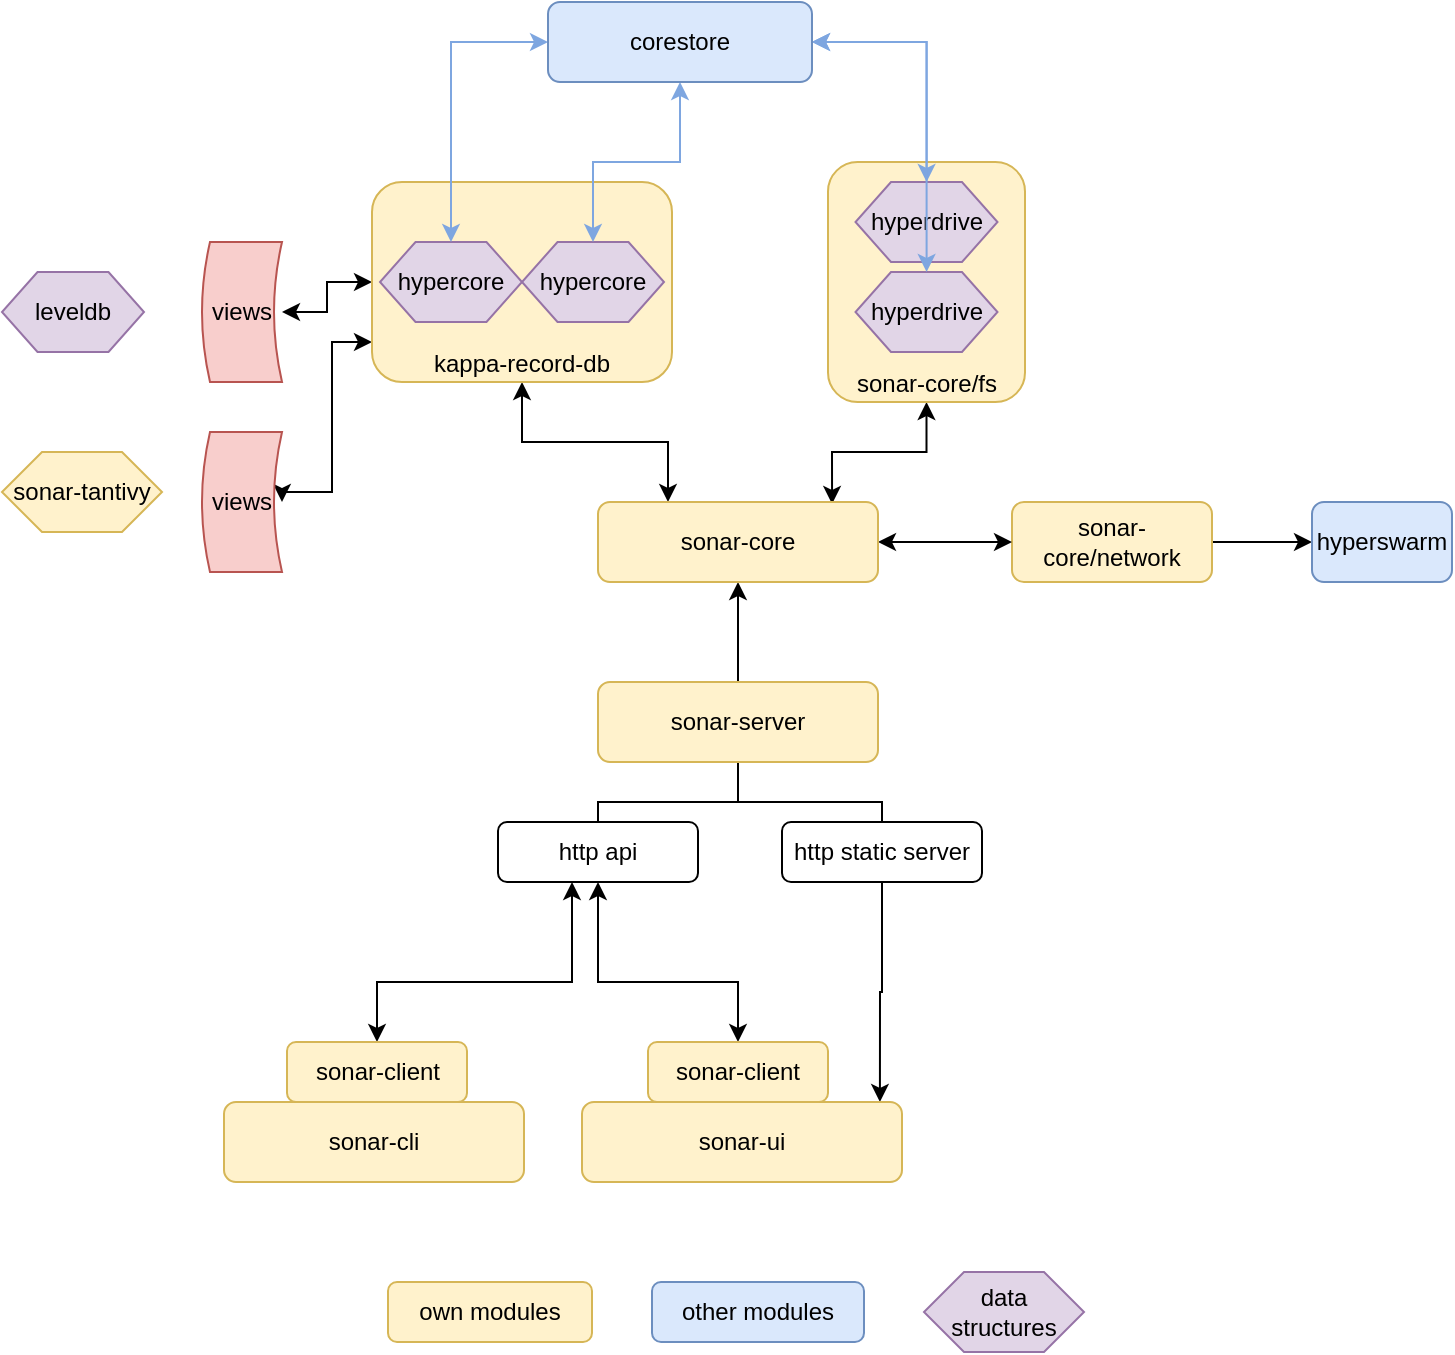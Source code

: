 <mxfile version="13.0.1" type="github" pages="3">
  <diagram id="LyZIkVX2aOX9mHSbe0mz" name="stack overview">
    <mxGraphModel dx="1418" dy="787" grid="1" gridSize="10" guides="1" tooltips="1" connect="1" arrows="1" fold="1" page="1" pageScale="1" pageWidth="827" pageHeight="1169" math="0" shadow="0">
      <root>
        <mxCell id="0" />
        <mxCell id="1" parent="0" />
        <mxCell id="rpyFK-Tkp6SyWC3vnBH1-12" style="edgeStyle=orthogonalEdgeStyle;rounded=0;orthogonalLoop=1;jettySize=auto;html=1;entryX=0.836;entryY=0.025;entryDx=0;entryDy=0;entryPerimeter=0;startArrow=classic;startFill=1;" edge="1" parent="1" source="rpyFK-Tkp6SyWC3vnBH1-11" target="a60Kt4dlwiP7y3tnzwGO-1">
          <mxGeometry relative="1" as="geometry" />
        </mxCell>
        <mxCell id="rpyFK-Tkp6SyWC3vnBH1-11" value="&lt;div&gt;sonar-core/fs&lt;/div&gt;" style="rounded=1;whiteSpace=wrap;html=1;labelPosition=center;verticalLabelPosition=middle;align=center;verticalAlign=bottom;fillColor=#fff2cc;strokeColor=#d6b656;" vertex="1" parent="1">
          <mxGeometry x="488" y="150" width="98.5" height="120" as="geometry" />
        </mxCell>
        <mxCell id="BrRFW0T1MFmaTLkrv0Lz-18" style="edgeStyle=orthogonalEdgeStyle;rounded=0;orthogonalLoop=1;jettySize=auto;html=1;startArrow=classic;startFill=1;" parent="1" source="BrRFW0T1MFmaTLkrv0Lz-5" target="BrRFW0T1MFmaTLkrv0Lz-12" edge="1">
          <mxGeometry relative="1" as="geometry" />
        </mxCell>
        <mxCell id="a60Kt4dlwiP7y3tnzwGO-7" style="edgeStyle=orthogonalEdgeStyle;rounded=0;orthogonalLoop=1;jettySize=auto;html=1;entryX=1;entryY=0.5;entryDx=0;entryDy=0;startArrow=classic;startFill=1;" parent="1" source="BrRFW0T1MFmaTLkrv0Lz-5" target="BrRFW0T1MFmaTLkrv0Lz-15" edge="1">
          <mxGeometry relative="1" as="geometry">
            <Array as="points">
              <mxPoint x="240" y="240" />
              <mxPoint x="240" y="315" />
              <mxPoint x="215" y="315" />
            </Array>
          </mxGeometry>
        </mxCell>
        <mxCell id="rpyFK-Tkp6SyWC3vnBH1-19" style="edgeStyle=orthogonalEdgeStyle;rounded=0;orthogonalLoop=1;jettySize=auto;html=1;entryX=0.25;entryY=0;entryDx=0;entryDy=0;startArrow=classic;startFill=1;strokeColor=#000000;" edge="1" parent="1" source="BrRFW0T1MFmaTLkrv0Lz-5" target="a60Kt4dlwiP7y3tnzwGO-1">
          <mxGeometry relative="1" as="geometry" />
        </mxCell>
        <mxCell id="BrRFW0T1MFmaTLkrv0Lz-5" value="kappa-record-db" style="rounded=1;whiteSpace=wrap;html=1;fillColor=#fff2cc;strokeColor=#d6b656;verticalAlign=bottom;" parent="1" vertex="1">
          <mxGeometry x="260" y="160" width="150" height="100" as="geometry" />
        </mxCell>
        <mxCell id="BrRFW0T1MFmaTLkrv0Lz-12" value="views" style="shape=dataStorage;whiteSpace=wrap;html=1;fillColor=#f8cecc;strokeColor=#b85450;" parent="1" vertex="1">
          <mxGeometry x="175" y="190" width="40" height="70" as="geometry" />
        </mxCell>
        <mxCell id="BrRFW0T1MFmaTLkrv0Lz-35" style="edgeStyle=orthogonalEdgeStyle;rounded=0;orthogonalLoop=1;jettySize=auto;html=1;endArrow=none;endFill=0;" parent="1" source="BrRFW0T1MFmaTLkrv0Lz-13" target="BrRFW0T1MFmaTLkrv0Lz-31" edge="1">
          <mxGeometry relative="1" as="geometry" />
        </mxCell>
        <mxCell id="BrRFW0T1MFmaTLkrv0Lz-37" style="edgeStyle=orthogonalEdgeStyle;rounded=0;orthogonalLoop=1;jettySize=auto;html=1;endArrow=none;endFill=0;" parent="1" source="BrRFW0T1MFmaTLkrv0Lz-13" target="BrRFW0T1MFmaTLkrv0Lz-30" edge="1">
          <mxGeometry relative="1" as="geometry" />
        </mxCell>
        <mxCell id="a60Kt4dlwiP7y3tnzwGO-3" style="edgeStyle=orthogonalEdgeStyle;rounded=0;orthogonalLoop=1;jettySize=auto;html=1;entryX=0.5;entryY=1;entryDx=0;entryDy=0;" parent="1" source="BrRFW0T1MFmaTLkrv0Lz-13" target="a60Kt4dlwiP7y3tnzwGO-1" edge="1">
          <mxGeometry relative="1" as="geometry" />
        </mxCell>
        <mxCell id="BrRFW0T1MFmaTLkrv0Lz-13" value="sonar-server" style="rounded=1;whiteSpace=wrap;html=1;fillColor=#fff2cc;strokeColor=#d6b656;" parent="1" vertex="1">
          <mxGeometry x="373" y="410" width="140" height="40" as="geometry" />
        </mxCell>
        <mxCell id="BrRFW0T1MFmaTLkrv0Lz-15" value="views" style="shape=dataStorage;whiteSpace=wrap;html=1;fillColor=#f8cecc;strokeColor=#b85450;" parent="1" vertex="1">
          <mxGeometry x="175" y="285" width="40" height="70" as="geometry" />
        </mxCell>
        <mxCell id="BrRFW0T1MFmaTLkrv0Lz-28" style="edgeStyle=orthogonalEdgeStyle;rounded=0;orthogonalLoop=1;jettySize=auto;html=1;" parent="1" source="BrRFW0T1MFmaTLkrv0Lz-20" target="BrRFW0T1MFmaTLkrv0Lz-21" edge="1">
          <mxGeometry relative="1" as="geometry" />
        </mxCell>
        <mxCell id="BrRFW0T1MFmaTLkrv0Lz-20" value="sonar-core/network" style="rounded=1;whiteSpace=wrap;html=1;fillColor=#fff2cc;strokeColor=#d6b656;" parent="1" vertex="1">
          <mxGeometry x="580" y="320" width="100" height="40" as="geometry" />
        </mxCell>
        <mxCell id="BrRFW0T1MFmaTLkrv0Lz-21" value="hyperswarm" style="rounded=1;whiteSpace=wrap;html=1;fillColor=#dae8fc;strokeColor=#6c8ebf;" parent="1" vertex="1">
          <mxGeometry x="730" y="320" width="70" height="40" as="geometry" />
        </mxCell>
        <mxCell id="a60Kt4dlwiP7y3tnzwGO-8" style="edgeStyle=orthogonalEdgeStyle;rounded=0;orthogonalLoop=1;jettySize=auto;html=1;startArrow=classic;startFill=1;" parent="1" source="BrRFW0T1MFmaTLkrv0Lz-30" target="BrRFW0T1MFmaTLkrv0Lz-42" edge="1">
          <mxGeometry relative="1" as="geometry">
            <Array as="points">
              <mxPoint x="373" y="560" />
              <mxPoint x="443" y="560" />
            </Array>
          </mxGeometry>
        </mxCell>
        <mxCell id="BrRFW0T1MFmaTLkrv0Lz-30" value="http api" style="rounded=1;whiteSpace=wrap;html=1;" parent="1" vertex="1">
          <mxGeometry x="323" y="480" width="100" height="30" as="geometry" />
        </mxCell>
        <mxCell id="BrRFW0T1MFmaTLkrv0Lz-39" style="edgeStyle=orthogonalEdgeStyle;rounded=0;orthogonalLoop=1;jettySize=auto;html=1;startArrow=none;startFill=0;endArrow=classic;endFill=1;entryX=0.931;entryY=0;entryDx=0;entryDy=0;entryPerimeter=0;" parent="1" source="BrRFW0T1MFmaTLkrv0Lz-31" target="BrRFW0T1MFmaTLkrv0Lz-32" edge="1">
          <mxGeometry relative="1" as="geometry" />
        </mxCell>
        <mxCell id="BrRFW0T1MFmaTLkrv0Lz-31" value="http static server" style="rounded=1;whiteSpace=wrap;html=1;" parent="1" vertex="1">
          <mxGeometry x="465" y="480" width="100" height="30" as="geometry" />
        </mxCell>
        <mxCell id="BrRFW0T1MFmaTLkrv0Lz-32" value="sonar-ui" style="rounded=1;whiteSpace=wrap;html=1;fillColor=#fff2cc;strokeColor=#d6b656;" parent="1" vertex="1">
          <mxGeometry x="365" y="620" width="160" height="40" as="geometry" />
        </mxCell>
        <mxCell id="BrRFW0T1MFmaTLkrv0Lz-42" value="sonar-client" style="rounded=1;whiteSpace=wrap;html=1;fillColor=#fff2cc;strokeColor=#d6b656;" parent="1" vertex="1">
          <mxGeometry x="398" y="590" width="90" height="30" as="geometry" />
        </mxCell>
        <mxCell id="BrRFW0T1MFmaTLkrv0Lz-44" value="own modules" style="rounded=1;whiteSpace=wrap;html=1;fillColor=#fff2cc;strokeColor=#d6b656;" parent="1" vertex="1">
          <mxGeometry x="268" y="710" width="102" height="30" as="geometry" />
        </mxCell>
        <mxCell id="BrRFW0T1MFmaTLkrv0Lz-46" value="hyperdrive" style="shape=hexagon;perimeter=hexagonPerimeter2;whiteSpace=wrap;html=1;fillColor=#e1d5e7;strokeColor=#9673a6;" parent="1" vertex="1">
          <mxGeometry x="501.75" y="205" width="71" height="40" as="geometry" />
        </mxCell>
        <mxCell id="BrRFW0T1MFmaTLkrv0Lz-48" value="hyperdrive" style="shape=hexagon;perimeter=hexagonPerimeter2;whiteSpace=wrap;html=1;fillColor=#e1d5e7;strokeColor=#9673a6;" parent="1" vertex="1">
          <mxGeometry x="501.75" y="160" width="71" height="40" as="geometry" />
        </mxCell>
        <mxCell id="BrRFW0T1MFmaTLkrv0Lz-49" value="leveldb" style="shape=hexagon;perimeter=hexagonPerimeter2;whiteSpace=wrap;html=1;fillColor=#e1d5e7;strokeColor=#9673a6;" parent="1" vertex="1">
          <mxGeometry x="75" y="205" width="71" height="40" as="geometry" />
        </mxCell>
        <mxCell id="BrRFW0T1MFmaTLkrv0Lz-50" value="sonar-tantivy" style="shape=hexagon;perimeter=hexagonPerimeter2;whiteSpace=wrap;html=1;fillColor=#fff2cc;strokeColor=#d6b656;" parent="1" vertex="1">
          <mxGeometry x="75" y="295" width="80" height="40" as="geometry" />
        </mxCell>
        <mxCell id="BrRFW0T1MFmaTLkrv0Lz-51" value="data structures" style="shape=hexagon;perimeter=hexagonPerimeter2;whiteSpace=wrap;html=1;fillColor=#e1d5e7;strokeColor=#9673a6;" parent="1" vertex="1">
          <mxGeometry x="536" y="705" width="80" height="40" as="geometry" />
        </mxCell>
        <mxCell id="BrRFW0T1MFmaTLkrv0Lz-52" value="other modules" style="rounded=1;whiteSpace=wrap;html=1;fillColor=#dae8fc;strokeColor=#6c8ebf;" parent="1" vertex="1">
          <mxGeometry x="400" y="710" width="106" height="30" as="geometry" />
        </mxCell>
        <mxCell id="rpyFK-Tkp6SyWC3vnBH1-10" style="edgeStyle=orthogonalEdgeStyle;rounded=0;orthogonalLoop=1;jettySize=auto;html=1;startArrow=classic;startFill=1;" edge="1" parent="1" source="a60Kt4dlwiP7y3tnzwGO-1" target="BrRFW0T1MFmaTLkrv0Lz-20">
          <mxGeometry relative="1" as="geometry" />
        </mxCell>
        <mxCell id="a60Kt4dlwiP7y3tnzwGO-1" value="sonar-core" style="rounded=1;whiteSpace=wrap;html=1;fillColor=#fff2cc;strokeColor=#d6b656;" parent="1" vertex="1">
          <mxGeometry x="373" y="320" width="140" height="40" as="geometry" />
        </mxCell>
        <mxCell id="rpyFK-Tkp6SyWC3vnBH1-1" value="&lt;div&gt;hypercore&lt;/div&gt;" style="shape=hexagon;perimeter=hexagonPerimeter2;whiteSpace=wrap;html=1;fillColor=#e1d5e7;strokeColor=#9673a6;" vertex="1" parent="1">
          <mxGeometry x="264" y="190" width="71" height="40" as="geometry" />
        </mxCell>
        <mxCell id="rpyFK-Tkp6SyWC3vnBH1-2" value="&lt;div&gt;hypercore&lt;/div&gt;" style="shape=hexagon;perimeter=hexagonPerimeter2;whiteSpace=wrap;html=1;fillColor=#e1d5e7;strokeColor=#9673a6;" vertex="1" parent="1">
          <mxGeometry x="335" y="190" width="71" height="40" as="geometry" />
        </mxCell>
        <mxCell id="rpyFK-Tkp6SyWC3vnBH1-4" value="sonar-cli" style="rounded=1;whiteSpace=wrap;html=1;fillColor=#fff2cc;strokeColor=#d6b656;" vertex="1" parent="1">
          <mxGeometry x="186" y="620" width="150" height="40" as="geometry" />
        </mxCell>
        <mxCell id="rpyFK-Tkp6SyWC3vnBH1-9" style="edgeStyle=orthogonalEdgeStyle;rounded=0;orthogonalLoop=1;jettySize=auto;html=1;entryX=0.37;entryY=1;entryDx=0;entryDy=0;entryPerimeter=0;startArrow=classic;startFill=1;" edge="1" parent="1" source="rpyFK-Tkp6SyWC3vnBH1-8" target="BrRFW0T1MFmaTLkrv0Lz-30">
          <mxGeometry relative="1" as="geometry">
            <Array as="points">
              <mxPoint x="263" y="560" />
              <mxPoint x="360" y="560" />
            </Array>
          </mxGeometry>
        </mxCell>
        <mxCell id="rpyFK-Tkp6SyWC3vnBH1-8" value="sonar-client" style="rounded=1;whiteSpace=wrap;html=1;fillColor=#fff2cc;strokeColor=#d6b656;" vertex="1" parent="1">
          <mxGeometry x="217.5" y="590" width="90" height="30" as="geometry" />
        </mxCell>
        <mxCell id="rpyFK-Tkp6SyWC3vnBH1-14" style="edgeStyle=orthogonalEdgeStyle;rounded=0;orthogonalLoop=1;jettySize=auto;html=1;entryX=0.5;entryY=0;entryDx=0;entryDy=0;startArrow=classic;startFill=1;strokeColor=#7EA6E0;" edge="1" parent="1" source="rpyFK-Tkp6SyWC3vnBH1-13" target="rpyFK-Tkp6SyWC3vnBH1-1">
          <mxGeometry relative="1" as="geometry" />
        </mxCell>
        <mxCell id="rpyFK-Tkp6SyWC3vnBH1-15" style="edgeStyle=orthogonalEdgeStyle;rounded=0;orthogonalLoop=1;jettySize=auto;html=1;entryX=0.5;entryY=0;entryDx=0;entryDy=0;startArrow=classic;startFill=1;strokeColor=#7EA6E0;" edge="1" parent="1" source="rpyFK-Tkp6SyWC3vnBH1-13" target="rpyFK-Tkp6SyWC3vnBH1-2">
          <mxGeometry relative="1" as="geometry" />
        </mxCell>
        <mxCell id="rpyFK-Tkp6SyWC3vnBH1-16" style="edgeStyle=orthogonalEdgeStyle;rounded=0;orthogonalLoop=1;jettySize=auto;html=1;startArrow=classic;startFill=1;strokeColor=#7EA6E0;" edge="1" parent="1" source="rpyFK-Tkp6SyWC3vnBH1-13" target="BrRFW0T1MFmaTLkrv0Lz-48">
          <mxGeometry relative="1" as="geometry" />
        </mxCell>
        <mxCell id="rpyFK-Tkp6SyWC3vnBH1-17" style="edgeStyle=orthogonalEdgeStyle;rounded=0;orthogonalLoop=1;jettySize=auto;html=1;startArrow=classic;startFill=1;strokeColor=#7EA6E0;" edge="1" parent="1" source="rpyFK-Tkp6SyWC3vnBH1-13" target="BrRFW0T1MFmaTLkrv0Lz-46">
          <mxGeometry relative="1" as="geometry" />
        </mxCell>
        <mxCell id="rpyFK-Tkp6SyWC3vnBH1-13" value="corestore" style="rounded=1;whiteSpace=wrap;html=1;fillColor=#dae8fc;strokeColor=#6c8ebf;" vertex="1" parent="1">
          <mxGeometry x="348" y="70" width="132" height="40" as="geometry" />
        </mxCell>
      </root>
    </mxGraphModel>
  </diagram>
  <diagram id="cnA5syuYo0d1uhU0JSar" name="bots">
    <mxGraphModel dx="1897" dy="947" grid="1" gridSize="10" guides="1" tooltips="1" connect="1" arrows="1" fold="1" page="1" pageScale="1" pageWidth="827" pageHeight="1169" math="0" shadow="0">
      <root>
        <mxCell id="BJcOlARVHZpzZAdNJk6J-0" />
        <mxCell id="BJcOlARVHZpzZAdNJk6J-1" parent="BJcOlARVHZpzZAdNJk6J-0" />
        <mxCell id="QC97Cmk_uKGFO3M2MT5K-0" value="hyperdrive&lt;br&gt;&lt;font color=&quot;#ff3399&quot;&gt;c6&lt;/font&gt;" style="shape=hexagon;perimeter=hexagonPerimeter2;whiteSpace=wrap;html=1;fillColor=#e1d5e7;strokeColor=#9673a6;" parent="BJcOlARVHZpzZAdNJk6J-1" vertex="1">
          <mxGeometry x="370.5" y="55" width="71" height="40" as="geometry" />
        </mxCell>
        <mxCell id="QC97Cmk_uKGFO3M2MT5K-1" value="Variante 1" style="text;html=1;resizable=0;points=[];autosize=1;align=left;verticalAlign=top;spacingTop=-4;" parent="BJcOlARVHZpzZAdNJk6J-1" vertex="1">
          <mxGeometry x="240.5" y="25" width="70" height="20" as="geometry" />
        </mxCell>
        <mxCell id="QC97Cmk_uKGFO3M2MT5K-32" style="edgeStyle=orthogonalEdgeStyle;rounded=0;orthogonalLoop=1;jettySize=auto;html=1;startArrow=none;startFill=0;endArrow=classic;endFill=1;" parent="BJcOlARVHZpzZAdNJk6J-1" source="QC97Cmk_uKGFO3M2MT5K-4" target="QC97Cmk_uKGFO3M2MT5K-13" edge="1">
          <mxGeometry relative="1" as="geometry" />
        </mxCell>
        <mxCell id="QC97Cmk_uKGFO3M2MT5K-4" value="archipel-server" style="rounded=1;whiteSpace=wrap;html=1;" parent="BJcOlARVHZpzZAdNJk6J-1" vertex="1">
          <mxGeometry x="345.5" y="195" width="130" height="50" as="geometry" />
        </mxCell>
        <mxCell id="QC97Cmk_uKGFO3M2MT5K-13" value="Island&lt;br&gt;&lt;font color=&quot;#ff0080&quot;&gt;f8&lt;/font&gt;" style="shape=process;whiteSpace=wrap;html=1;backgroundOutline=1;fillColor=#fff2cc;strokeColor=#d6b656;" parent="BJcOlARVHZpzZAdNJk6J-1" vertex="1">
          <mxGeometry x="353" y="120" width="115" height="40" as="geometry" />
        </mxCell>
        <mxCell id="QC97Cmk_uKGFO3M2MT5K-17" value="importer" style="rounded=1;whiteSpace=wrap;html=1;" parent="BJcOlARVHZpzZAdNJk6J-1" vertex="1">
          <mxGeometry x="590.5" y="80" width="130" height="50" as="geometry" />
        </mxCell>
        <mxCell id="QC97Cmk_uKGFO3M2MT5K-19" style="edgeStyle=orthogonalEdgeStyle;rounded=0;orthogonalLoop=1;jettySize=auto;html=1;startArrow=none;startFill=0;endArrow=classic;endFill=1;" parent="BJcOlARVHZpzZAdNJk6J-1" source="QC97Cmk_uKGFO3M2MT5K-18" target="QC97Cmk_uKGFO3M2MT5K-4" edge="1">
          <mxGeometry relative="1" as="geometry" />
        </mxCell>
        <mxCell id="QC97Cmk_uKGFO3M2MT5K-20" value="HTTP" style="text;html=1;resizable=0;points=[];align=center;verticalAlign=middle;labelBackgroundColor=#ffffff;" parent="QC97Cmk_uKGFO3M2MT5K-19" vertex="1" connectable="0">
          <mxGeometry x="-0.462" y="-1" relative="1" as="geometry">
            <mxPoint as="offset" />
          </mxGeometry>
        </mxCell>
        <mxCell id="QC97Cmk_uKGFO3M2MT5K-18" value="archipel-client" style="rounded=1;whiteSpace=wrap;html=1;" parent="BJcOlARVHZpzZAdNJk6J-1" vertex="1">
          <mxGeometry x="590.5" y="145" width="130" height="50" as="geometry" />
        </mxCell>
        <mxCell id="QC97Cmk_uKGFO3M2MT5K-21" value="hyperdrive&lt;br&gt;&lt;font color=&quot;#ff3399&quot;&gt;c6&lt;/font&gt;" style="shape=hexagon;perimeter=hexagonPerimeter2;whiteSpace=wrap;html=1;fillColor=#e1d5e7;strokeColor=#9673a6;" parent="BJcOlARVHZpzZAdNJk6J-1" vertex="1">
          <mxGeometry x="380.5" y="335" width="71" height="40" as="geometry" />
        </mxCell>
        <mxCell id="QC97Cmk_uKGFO3M2MT5K-22" value="Variante 2" style="text;html=1;resizable=0;points=[];autosize=1;align=left;verticalAlign=top;spacingTop=-4;" parent="BJcOlARVHZpzZAdNJk6J-1" vertex="1">
          <mxGeometry x="250.5" y="305" width="70" height="20" as="geometry" />
        </mxCell>
        <mxCell id="QC97Cmk_uKGFO3M2MT5K-33" style="edgeStyle=orthogonalEdgeStyle;rounded=0;orthogonalLoop=1;jettySize=auto;html=1;startArrow=none;startFill=0;endArrow=classic;endFill=1;" parent="BJcOlARVHZpzZAdNJk6J-1" source="QC97Cmk_uKGFO3M2MT5K-23" target="QC97Cmk_uKGFO3M2MT5K-24" edge="1">
          <mxGeometry relative="1" as="geometry" />
        </mxCell>
        <mxCell id="QC97Cmk_uKGFO3M2MT5K-23" value="archipel-server" style="rounded=1;whiteSpace=wrap;html=1;" parent="BJcOlARVHZpzZAdNJk6J-1" vertex="1">
          <mxGeometry x="355.5" y="475" width="130" height="50" as="geometry" />
        </mxCell>
        <mxCell id="QC97Cmk_uKGFO3M2MT5K-24" value="Island&lt;br&gt;&lt;font color=&quot;#ff0080&quot;&gt;f8&lt;/font&gt;" style="shape=process;whiteSpace=wrap;html=1;backgroundOutline=1;fillColor=#fff2cc;strokeColor=#d6b656;" parent="BJcOlARVHZpzZAdNJk6J-1" vertex="1">
          <mxGeometry x="363" y="400" width="115" height="40" as="geometry" />
        </mxCell>
        <mxCell id="QC97Cmk_uKGFO3M2MT5K-29" style="edgeStyle=orthogonalEdgeStyle;rounded=0;orthogonalLoop=1;jettySize=auto;html=1;startArrow=none;startFill=0;endArrow=classic;endFill=1;" parent="BJcOlARVHZpzZAdNJk6J-1" source="QC97Cmk_uKGFO3M2MT5K-25" target="QC97Cmk_uKGFO3M2MT5K-23" edge="1">
          <mxGeometry relative="1" as="geometry" />
        </mxCell>
        <mxCell id="QC97Cmk_uKGFO3M2MT5K-30" value="JS module" style="text;html=1;resizable=0;points=[];align=center;verticalAlign=middle;labelBackgroundColor=#ffffff;" parent="QC97Cmk_uKGFO3M2MT5K-29" vertex="1" connectable="0">
          <mxGeometry x="-0.447" y="15" relative="1" as="geometry">
            <mxPoint x="-16" y="14" as="offset" />
          </mxGeometry>
        </mxCell>
        <mxCell id="QC97Cmk_uKGFO3M2MT5K-25" value="importer" style="rounded=1;whiteSpace=wrap;html=1;" parent="BJcOlARVHZpzZAdNJk6J-1" vertex="1">
          <mxGeometry x="605.5" y="435" width="100" height="40" as="geometry" />
        </mxCell>
        <mxCell id="QC97Cmk_uKGFO3M2MT5K-35" value="Variante 3" style="text;html=1;resizable=0;points=[];autosize=1;align=left;verticalAlign=top;spacingTop=-4;" parent="BJcOlARVHZpzZAdNJk6J-1" vertex="1">
          <mxGeometry x="248" y="595" width="70" height="20" as="geometry" />
        </mxCell>
        <mxCell id="QC97Cmk_uKGFO3M2MT5K-36" style="edgeStyle=orthogonalEdgeStyle;rounded=0;orthogonalLoop=1;jettySize=auto;html=1;startArrow=none;startFill=0;endArrow=classic;endFill=1;" parent="BJcOlARVHZpzZAdNJk6J-1" source="QC97Cmk_uKGFO3M2MT5K-37" target="QC97Cmk_uKGFO3M2MT5K-38" edge="1">
          <mxGeometry relative="1" as="geometry" />
        </mxCell>
        <mxCell id="QC97Cmk_uKGFO3M2MT5K-37" value="archipel-server" style="rounded=1;whiteSpace=wrap;html=1;" parent="BJcOlARVHZpzZAdNJk6J-1" vertex="1">
          <mxGeometry x="348" y="805" width="130" height="50" as="geometry" />
        </mxCell>
        <mxCell id="QC97Cmk_uKGFO3M2MT5K-38" value="Island&lt;br&gt;&lt;font color=&quot;#ff0080&quot;&gt;f8&lt;/font&gt;" style="shape=process;whiteSpace=wrap;html=1;backgroundOutline=1;fillColor=#fff2cc;strokeColor=#d6b656;" parent="BJcOlARVHZpzZAdNJk6J-1" vertex="1">
          <mxGeometry x="355.5" y="730" width="115" height="40" as="geometry" />
        </mxCell>
        <mxCell id="QC97Cmk_uKGFO3M2MT5K-42" value="hyperdrive&lt;br&gt;&lt;font color=&quot;#ff3399&quot;&gt;c6&lt;/font&gt;" style="shape=hexagon;perimeter=hexagonPerimeter2;whiteSpace=wrap;html=1;fillColor=#e1d5e7;strokeColor=#9673a6;" parent="BJcOlARVHZpzZAdNJk6J-1" vertex="1">
          <mxGeometry x="709" y="665" width="71" height="40" as="geometry" />
        </mxCell>
        <mxCell id="QC97Cmk_uKGFO3M2MT5K-43" style="edgeStyle=orthogonalEdgeStyle;rounded=0;orthogonalLoop=1;jettySize=auto;html=1;startArrow=none;startFill=0;endArrow=classic;endFill=1;" parent="BJcOlARVHZpzZAdNJk6J-1" source="QC97Cmk_uKGFO3M2MT5K-44" target="QC97Cmk_uKGFO3M2MT5K-45" edge="1">
          <mxGeometry relative="1" as="geometry" />
        </mxCell>
        <mxCell id="QC97Cmk_uKGFO3M2MT5K-44" value="archipel-server&lt;br&gt;(archipel-core ?)" style="rounded=1;whiteSpace=wrap;html=1;" parent="BJcOlARVHZpzZAdNJk6J-1" vertex="1">
          <mxGeometry x="720.5" y="805" width="130" height="50" as="geometry" />
        </mxCell>
        <mxCell id="QC97Cmk_uKGFO3M2MT5K-45" value="Island&lt;br&gt;&lt;font color=&quot;#ff0080&quot;&gt;f8&lt;/font&gt;" style="shape=process;whiteSpace=wrap;html=1;backgroundOutline=1;fillColor=#fff2cc;strokeColor=#d6b656;" parent="BJcOlARVHZpzZAdNJk6J-1" vertex="1">
          <mxGeometry x="728" y="730" width="115" height="40" as="geometry" />
        </mxCell>
        <mxCell id="QC97Cmk_uKGFO3M2MT5K-47" style="edgeStyle=orthogonalEdgeStyle;rounded=0;orthogonalLoop=1;jettySize=auto;html=1;startArrow=none;startFill=0;endArrow=classic;endFill=1;" parent="BJcOlARVHZpzZAdNJk6J-1" source="QC97Cmk_uKGFO3M2MT5K-46" target="QC97Cmk_uKGFO3M2MT5K-44" edge="1">
          <mxGeometry relative="1" as="geometry" />
        </mxCell>
        <mxCell id="QC97Cmk_uKGFO3M2MT5K-48" value="JS Module" style="text;html=1;resizable=0;points=[];align=center;verticalAlign=middle;labelBackgroundColor=#ffffff;" parent="QC97Cmk_uKGFO3M2MT5K-47" vertex="1" connectable="0">
          <mxGeometry x="-0.401" y="1" relative="1" as="geometry">
            <mxPoint as="offset" />
          </mxGeometry>
        </mxCell>
        <mxCell id="QC97Cmk_uKGFO3M2MT5K-46" value="importer" style="rounded=1;whiteSpace=wrap;html=1;" parent="BJcOlARVHZpzZAdNJk6J-1" vertex="1">
          <mxGeometry x="937.5" y="785" width="100" height="40" as="geometry" />
        </mxCell>
        <mxCell id="QC97Cmk_uKGFO3M2MT5K-49" value="hyperdrive&lt;br&gt;&lt;font color=&quot;#ff3399&quot;&gt;a5&lt;/font&gt;" style="shape=hexagon;perimeter=hexagonPerimeter2;whiteSpace=wrap;html=1;fillColor=#e1d5e7;strokeColor=#9673a6;" parent="BJcOlARVHZpzZAdNJk6J-1" vertex="1">
          <mxGeometry x="803.5" y="665" width="71" height="40" as="geometry" />
        </mxCell>
        <mxCell id="QC97Cmk_uKGFO3M2MT5K-50" value="hyperdrive&lt;br&gt;&lt;font color=&quot;#ff3399&quot;&gt;c6&lt;/font&gt;" style="shape=hexagon;perimeter=hexagonPerimeter2;whiteSpace=wrap;html=1;fillColor=#e1d5e7;strokeColor=#9673a6;" parent="BJcOlARVHZpzZAdNJk6J-1" vertex="1">
          <mxGeometry x="338" y="665" width="71" height="40" as="geometry" />
        </mxCell>
        <mxCell id="QC97Cmk_uKGFO3M2MT5K-51" value="hyperdrive&lt;br&gt;&lt;font color=&quot;#ff3399&quot;&gt;a5&lt;/font&gt;" style="shape=hexagon;perimeter=hexagonPerimeter2;whiteSpace=wrap;html=1;fillColor=#e1d5e7;strokeColor=#9673a6;" parent="BJcOlARVHZpzZAdNJk6J-1" vertex="1">
          <mxGeometry x="432.5" y="665" width="71" height="40" as="geometry" />
        </mxCell>
        <mxCell id="QC97Cmk_uKGFO3M2MT5K-54" value="" style="shape=image;html=1;verticalAlign=top;verticalLabelPosition=bottom;labelBackgroundColor=#ffffff;imageAspect=0;aspect=fixed;image=https://cdn4.iconfinder.com/data/icons/keynote-and-powerpoint-icons/256/Plus-128.png" parent="BJcOlARVHZpzZAdNJk6J-1" vertex="1">
          <mxGeometry x="365.5" y="645" width="16" height="16" as="geometry" />
        </mxCell>
        <mxCell id="QC97Cmk_uKGFO3M2MT5K-55" value="" style="shape=image;html=1;verticalAlign=top;verticalLabelPosition=bottom;labelBackgroundColor=#ffffff;imageAspect=0;aspect=fixed;image=https://cdn4.iconfinder.com/data/icons/keynote-and-powerpoint-icons/256/Plus-128.png" parent="BJcOlARVHZpzZAdNJk6J-1" vertex="1">
          <mxGeometry x="827" y="645" width="16" height="16" as="geometry" />
        </mxCell>
        <mxCell id="QC97Cmk_uKGFO3M2MT5K-56" value="" style="shape=image;html=1;verticalAlign=top;verticalLabelPosition=bottom;labelBackgroundColor=#ffffff;imageAspect=0;aspect=fixed;image=https://cdn4.iconfinder.com/data/icons/keynote-and-powerpoint-icons/256/Plus-128.png" parent="BJcOlARVHZpzZAdNJk6J-1" vertex="1">
          <mxGeometry x="404.5" y="314.857" width="16" height="16" as="geometry" />
        </mxCell>
        <mxCell id="QC97Cmk_uKGFO3M2MT5K-57" value="" style="shape=image;html=1;verticalAlign=top;verticalLabelPosition=bottom;labelBackgroundColor=#ffffff;imageAspect=0;aspect=fixed;image=https://cdn4.iconfinder.com/data/icons/keynote-and-powerpoint-icons/256/Plus-128.png" parent="BJcOlARVHZpzZAdNJk6J-1" vertex="1">
          <mxGeometry x="398" y="26.857" width="16" height="16" as="geometry" />
        </mxCell>
        <mxCell id="QC97Cmk_uKGFO3M2MT5K-58" value="archipel-frontend" style="rounded=1;whiteSpace=wrap;html=1;" parent="BJcOlARVHZpzZAdNJk6J-1" vertex="1">
          <mxGeometry x="145.5" y="155" width="130" height="50" as="geometry" />
        </mxCell>
        <mxCell id="QC97Cmk_uKGFO3M2MT5K-59" value="importer" style="rounded=1;whiteSpace=wrap;html=1;" parent="BJcOlARVHZpzZAdNJk6J-1" vertex="1">
          <mxGeometry x="995" y="912.857" width="130" height="50" as="geometry" />
        </mxCell>
        <mxCell id="QC97Cmk_uKGFO3M2MT5K-60" style="edgeStyle=orthogonalEdgeStyle;rounded=0;orthogonalLoop=1;jettySize=auto;html=1;startArrow=none;startFill=0;endArrow=classic;endFill=1;" parent="BJcOlARVHZpzZAdNJk6J-1" source="QC97Cmk_uKGFO3M2MT5K-62" target="QC97Cmk_uKGFO3M2MT5K-44" edge="1">
          <mxGeometry relative="1" as="geometry">
            <mxPoint x="880" y="1053" as="targetPoint" />
          </mxGeometry>
        </mxCell>
        <mxCell id="QC97Cmk_uKGFO3M2MT5K-61" value="HTTP" style="text;html=1;resizable=0;points=[];align=center;verticalAlign=middle;labelBackgroundColor=#ffffff;" parent="QC97Cmk_uKGFO3M2MT5K-60" vertex="1" connectable="0">
          <mxGeometry x="-0.462" y="-1" relative="1" as="geometry">
            <mxPoint as="offset" />
          </mxGeometry>
        </mxCell>
        <mxCell id="QC97Cmk_uKGFO3M2MT5K-62" value="archipel-client" style="rounded=1;whiteSpace=wrap;html=1;" parent="BJcOlARVHZpzZAdNJk6J-1" vertex="1">
          <mxGeometry x="995" y="977.857" width="130" height="50" as="geometry" />
        </mxCell>
      </root>
    </mxGraphModel>
  </diagram>
  <diagram id="PGs4Qv9guEamX2kZSqyN" name="data model">
    <mxGraphModel dx="1897" dy="947" grid="1" gridSize="10" guides="1" tooltips="1" connect="1" arrows="1" fold="1" page="1" pageScale="1" pageWidth="827" pageHeight="1169" math="0" shadow="0">
      <root>
        <mxCell id="3HMsBgluOJ743pcL7jr0-0" />
        <mxCell id="3HMsBgluOJ743pcL7jr0-1" parent="3HMsBgluOJ743pcL7jr0-0" />
        <mxCell id="ue_BePrOVViGTIbbGO5E-0" value="Resource" style="rounded=0;whiteSpace=wrap;html=1;" parent="3HMsBgluOJ743pcL7jr0-1" vertex="1">
          <mxGeometry x="240" y="210" width="120" height="60" as="geometry" />
        </mxCell>
        <mxCell id="ue_BePrOVViGTIbbGO5E-1" value="Entity" style="rounded=0;whiteSpace=wrap;html=1;" parent="3HMsBgluOJ743pcL7jr0-1" vertex="1">
          <mxGeometry x="240" y="360" width="120" height="60" as="geometry" />
        </mxCell>
      </root>
    </mxGraphModel>
  </diagram>
</mxfile>
